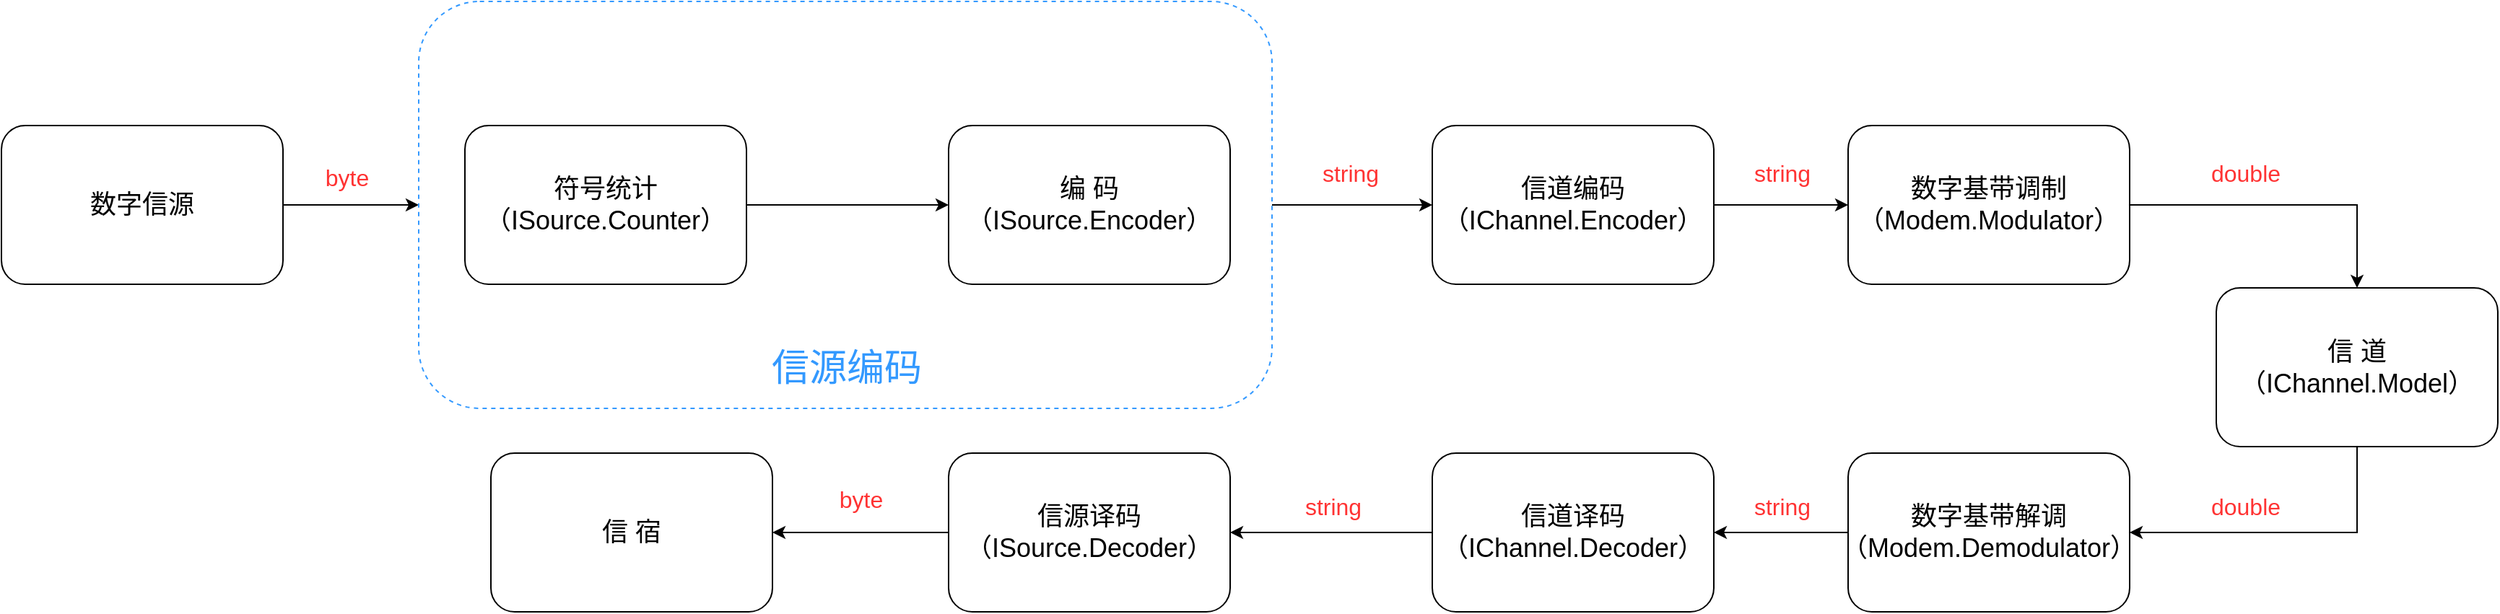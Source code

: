 <mxfile version="17.4.2" type="device"><diagram id="ZC2nX4NrSSBaITqcJlEr" name="第 1 页"><mxGraphModel dx="1278" dy="641" grid="0" gridSize="10" guides="1" tooltips="1" connect="1" arrows="1" fold="1" page="0" pageScale="1" pageWidth="1169" pageHeight="827" math="0" shadow="0"><root><mxCell id="0"/><mxCell id="1" parent="0"/><mxCell id="9f0bI3LqeJz_MFUKlYem-12" style="edgeStyle=orthogonalEdgeStyle;rounded=0;orthogonalLoop=1;jettySize=auto;html=1;exitX=1;exitY=0.5;exitDx=0;exitDy=0;entryX=0;entryY=0.5;entryDx=0;entryDy=0;fontSize=26;fontColor=#3399FF;" parent="1" source="uYEk4du-xOm49dGsevEv-1" target="9f0bI3LqeJz_MFUKlYem-7" edge="1"><mxGeometry relative="1" as="geometry"/></mxCell><mxCell id="uYEk4du-xOm49dGsevEv-1" value="&lt;font style=&quot;font-size: 18px&quot;&gt;数字信源&lt;/font&gt;" style="rounded=1;whiteSpace=wrap;html=1;" parent="1" vertex="1"><mxGeometry x="83" y="369" width="195" height="110" as="geometry"/></mxCell><mxCell id="9f0bI3LqeJz_MFUKlYem-6" style="edgeStyle=orthogonalEdgeStyle;rounded=0;orthogonalLoop=1;jettySize=auto;html=1;exitX=1;exitY=0.5;exitDx=0;exitDy=0;entryX=0;entryY=0.5;entryDx=0;entryDy=0;fontSize=18;" parent="1" source="9f0bI3LqeJz_MFUKlYem-3" target="9f0bI3LqeJz_MFUKlYem-5" edge="1"><mxGeometry relative="1" as="geometry"/></mxCell><mxCell id="9f0bI3LqeJz_MFUKlYem-3" value="&lt;span style=&quot;font-size: 18px&quot;&gt;符号统计（ISource.Counter）&lt;/span&gt;" style="rounded=1;whiteSpace=wrap;html=1;" parent="1" vertex="1"><mxGeometry x="404" y="369" width="195" height="110" as="geometry"/></mxCell><mxCell id="9f0bI3LqeJz_MFUKlYem-5" value="&lt;span style=&quot;font-size: 18px&quot;&gt;编 码（ISource.Encoder）&lt;/span&gt;" style="rounded=1;whiteSpace=wrap;html=1;" parent="1" vertex="1"><mxGeometry x="739" y="369" width="195" height="110" as="geometry"/></mxCell><mxCell id="9f0bI3LqeJz_MFUKlYem-7" value="" style="rounded=1;whiteSpace=wrap;html=1;fontSize=18;fillColor=none;dashed=1;strokeColor=#3399FF;" parent="1" vertex="1"><mxGeometry x="372" y="283" width="591" height="282" as="geometry"/></mxCell><mxCell id="9f0bI3LqeJz_MFUKlYem-8" value="&lt;font color=&quot;#3399ff&quot; style=&quot;font-size: 26px&quot;&gt;信源编码&lt;/font&gt;" style="text;html=1;align=center;verticalAlign=middle;resizable=0;points=[];autosize=1;strokeColor=none;fillColor=none;fontSize=18;" parent="1" vertex="1"><mxGeometry x="610.5" y="522" width="114" height="29" as="geometry"/></mxCell><mxCell id="9f0bI3LqeJz_MFUKlYem-17" style="edgeStyle=orthogonalEdgeStyle;rounded=0;orthogonalLoop=1;jettySize=auto;html=1;exitX=1;exitY=0.5;exitDx=0;exitDy=0;entryX=0;entryY=0.5;entryDx=0;entryDy=0;fontSize=26;fontColor=#3399FF;" parent="1" source="9f0bI3LqeJz_MFUKlYem-10" target="9f0bI3LqeJz_MFUKlYem-13" edge="1"><mxGeometry relative="1" as="geometry"/></mxCell><mxCell id="9f0bI3LqeJz_MFUKlYem-10" value="&lt;font style=&quot;font-size: 18px&quot;&gt;信道编码（IChannel.Encoder）&lt;/font&gt;" style="rounded=1;whiteSpace=wrap;html=1;" parent="1" vertex="1"><mxGeometry x="1074" y="369" width="195" height="110" as="geometry"/></mxCell><mxCell id="9f0bI3LqeJz_MFUKlYem-11" value="" style="endArrow=classic;html=1;rounded=0;fontSize=26;fontColor=#3399FF;entryX=0;entryY=0.5;entryDx=0;entryDy=0;exitX=1;exitY=0.5;exitDx=0;exitDy=0;" parent="1" source="9f0bI3LqeJz_MFUKlYem-7" target="9f0bI3LqeJz_MFUKlYem-10" edge="1"><mxGeometry width="50" height="50" relative="1" as="geometry"><mxPoint x="872" y="477" as="sourcePoint"/><mxPoint x="922" y="427" as="targetPoint"/></mxGeometry></mxCell><mxCell id="9f0bI3LqeJz_MFUKlYem-39" style="edgeStyle=orthogonalEdgeStyle;rounded=0;orthogonalLoop=1;jettySize=auto;html=1;exitX=1;exitY=0.5;exitDx=0;exitDy=0;entryX=0.5;entryY=0;entryDx=0;entryDy=0;fontSize=16;fontColor=#FF3333;" parent="1" source="9f0bI3LqeJz_MFUKlYem-13" target="9f0bI3LqeJz_MFUKlYem-15" edge="1"><mxGeometry relative="1" as="geometry"/></mxCell><mxCell id="9f0bI3LqeJz_MFUKlYem-13" value="&lt;font style=&quot;font-size: 18px&quot;&gt;数字基带调制（Modem.Modulator）&lt;/font&gt;" style="rounded=1;whiteSpace=wrap;html=1;" parent="1" vertex="1"><mxGeometry x="1362" y="369" width="195" height="110" as="geometry"/></mxCell><mxCell id="9f0bI3LqeJz_MFUKlYem-40" style="edgeStyle=orthogonalEdgeStyle;rounded=0;orthogonalLoop=1;jettySize=auto;html=1;exitX=0.5;exitY=1;exitDx=0;exitDy=0;entryX=1;entryY=0.5;entryDx=0;entryDy=0;fontSize=16;fontColor=#FF3333;" parent="1" source="9f0bI3LqeJz_MFUKlYem-15" target="9f0bI3LqeJz_MFUKlYem-21" edge="1"><mxGeometry relative="1" as="geometry"/></mxCell><mxCell id="9f0bI3LqeJz_MFUKlYem-15" value="&lt;font style=&quot;font-size: 18px&quot;&gt;信 道（IChannel.Model）&lt;/font&gt;" style="rounded=1;whiteSpace=wrap;html=1;" parent="1" vertex="1"><mxGeometry x="1617" y="481.5" width="195" height="110" as="geometry"/></mxCell><mxCell id="9f0bI3LqeJz_MFUKlYem-25" style="edgeStyle=orthogonalEdgeStyle;rounded=0;orthogonalLoop=1;jettySize=auto;html=1;exitX=0;exitY=0.5;exitDx=0;exitDy=0;entryX=1;entryY=0.5;entryDx=0;entryDy=0;fontSize=26;fontColor=#3399FF;" parent="1" source="9f0bI3LqeJz_MFUKlYem-21" target="9f0bI3LqeJz_MFUKlYem-24" edge="1"><mxGeometry relative="1" as="geometry"/></mxCell><mxCell id="9f0bI3LqeJz_MFUKlYem-21" value="&lt;font style=&quot;font-size: 18px&quot;&gt;数字基带解调（Modem.Demodulator）&lt;/font&gt;" style="rounded=1;whiteSpace=wrap;html=1;" parent="1" vertex="1"><mxGeometry x="1362" y="596" width="195" height="110" as="geometry"/></mxCell><mxCell id="9f0bI3LqeJz_MFUKlYem-27" style="edgeStyle=orthogonalEdgeStyle;rounded=0;orthogonalLoop=1;jettySize=auto;html=1;exitX=0;exitY=0.5;exitDx=0;exitDy=0;entryX=1;entryY=0.5;entryDx=0;entryDy=0;fontSize=26;fontColor=#3399FF;" parent="1" source="9f0bI3LqeJz_MFUKlYem-24" target="9f0bI3LqeJz_MFUKlYem-26" edge="1"><mxGeometry relative="1" as="geometry"/></mxCell><mxCell id="9f0bI3LqeJz_MFUKlYem-24" value="&lt;font style=&quot;font-size: 18px&quot;&gt;信道译码（IChannel.Decoder）&lt;/font&gt;" style="rounded=1;whiteSpace=wrap;html=1;" parent="1" vertex="1"><mxGeometry x="1074" y="596" width="195" height="110" as="geometry"/></mxCell><mxCell id="9f0bI3LqeJz_MFUKlYem-36" style="edgeStyle=orthogonalEdgeStyle;rounded=0;orthogonalLoop=1;jettySize=auto;html=1;exitX=0;exitY=0.5;exitDx=0;exitDy=0;entryX=1;entryY=0.5;entryDx=0;entryDy=0;fontSize=16;fontColor=#FF3333;" parent="1" source="9f0bI3LqeJz_MFUKlYem-26" target="9f0bI3LqeJz_MFUKlYem-35" edge="1"><mxGeometry relative="1" as="geometry"/></mxCell><mxCell id="9f0bI3LqeJz_MFUKlYem-26" value="&lt;font style=&quot;font-size: 18px&quot;&gt;信源译码（ISource.Decoder）&lt;/font&gt;" style="rounded=1;whiteSpace=wrap;html=1;" parent="1" vertex="1"><mxGeometry x="739" y="596" width="195" height="110" as="geometry"/></mxCell><mxCell id="9f0bI3LqeJz_MFUKlYem-28" value="&lt;font style=&quot;font-size: 16px&quot; color=&quot;#ff3333&quot;&gt;byte&lt;/font&gt;" style="text;html=1;align=center;verticalAlign=middle;resizable=0;points=[];autosize=1;strokeColor=none;fillColor=none;fontSize=26;fontColor=#3399FF;" parent="1" vertex="1"><mxGeometry x="302" y="383" width="40" height="38" as="geometry"/></mxCell><mxCell id="9f0bI3LqeJz_MFUKlYem-29" value="string" style="text;html=1;align=center;verticalAlign=middle;resizable=0;points=[];autosize=1;strokeColor=none;fillColor=none;fontSize=16;fontColor=#FF3333;" parent="1" vertex="1"><mxGeometry x="992" y="390.5" width="49" height="23" as="geometry"/></mxCell><mxCell id="9f0bI3LqeJz_MFUKlYem-30" value="string" style="text;html=1;align=center;verticalAlign=middle;resizable=0;points=[];autosize=1;strokeColor=none;fillColor=none;fontSize=16;fontColor=#FF3333;" parent="1" vertex="1"><mxGeometry x="1291" y="390.5" width="49" height="23" as="geometry"/></mxCell><mxCell id="9f0bI3LqeJz_MFUKlYem-31" value="double" style="text;html=1;align=center;verticalAlign=middle;resizable=0;points=[];autosize=1;strokeColor=none;fillColor=none;fontSize=16;fontColor=#FF3333;" parent="1" vertex="1"><mxGeometry x="1608" y="390.5" width="58" height="23" as="geometry"/></mxCell><mxCell id="9f0bI3LqeJz_MFUKlYem-32" value="double" style="text;html=1;align=center;verticalAlign=middle;resizable=0;points=[];autosize=1;strokeColor=none;fillColor=none;fontSize=16;fontColor=#FF3333;" parent="1" vertex="1"><mxGeometry x="1608" y="621" width="58" height="23" as="geometry"/></mxCell><mxCell id="9f0bI3LqeJz_MFUKlYem-33" value="string" style="text;html=1;align=center;verticalAlign=middle;resizable=0;points=[];autosize=1;strokeColor=none;fillColor=none;fontSize=16;fontColor=#FF3333;" parent="1" vertex="1"><mxGeometry x="1291" y="621" width="49" height="23" as="geometry"/></mxCell><mxCell id="9f0bI3LqeJz_MFUKlYem-34" value="string" style="text;html=1;align=center;verticalAlign=middle;resizable=0;points=[];autosize=1;strokeColor=none;fillColor=none;fontSize=16;fontColor=#FF3333;" parent="1" vertex="1"><mxGeometry x="980" y="621" width="49" height="23" as="geometry"/></mxCell><mxCell id="9f0bI3LqeJz_MFUKlYem-35" value="&lt;span style=&quot;font-size: 18px&quot;&gt;信 宿&lt;/span&gt;" style="rounded=1;whiteSpace=wrap;html=1;" parent="1" vertex="1"><mxGeometry x="422" y="596" width="195" height="110" as="geometry"/></mxCell><mxCell id="PCFFf7eqfDo8xt6zaxrK-1" value="&lt;font style=&quot;font-size: 16px&quot; color=&quot;#ff3333&quot;&gt;byte&lt;/font&gt;" style="text;html=1;align=center;verticalAlign=middle;resizable=0;points=[];autosize=1;strokeColor=none;fillColor=none;fontSize=26;fontColor=#3399FF;" parent="1" vertex="1"><mxGeometry x="658" y="606" width="40" height="38" as="geometry"/></mxCell></root></mxGraphModel></diagram></mxfile>